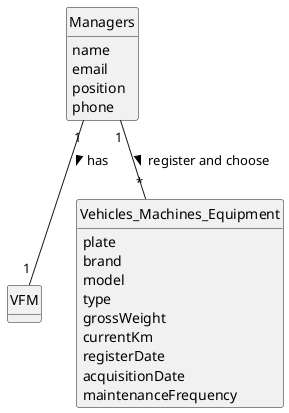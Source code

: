 @startuml
skinparam monochrome true
skinparam packageStyle rectangle
skinparam shadowing false

'left to right direction

skinparam classAttributeIconSize 0

hide circle
hide methods

'title Domain Model

'class Platform {
'  -description
'}

class VFM {

}

class Managers {
    name
    email
    position
    phone
}


class Vehicles_Machines_Equipment {
    plate
    brand
    model
    type
    grossWeight
    currentKm
    registerDate
    acquisitionDate
    maintenanceFrequency
}

'class User {
'    name
'    email
'    password
'}

'Platform "1" -- "*" FM : has registered >

Managers "1"-- "*"Vehicles_Machines_Equipment: register and choose >

Managers "1" -- "1"VFM: has >


@enduml